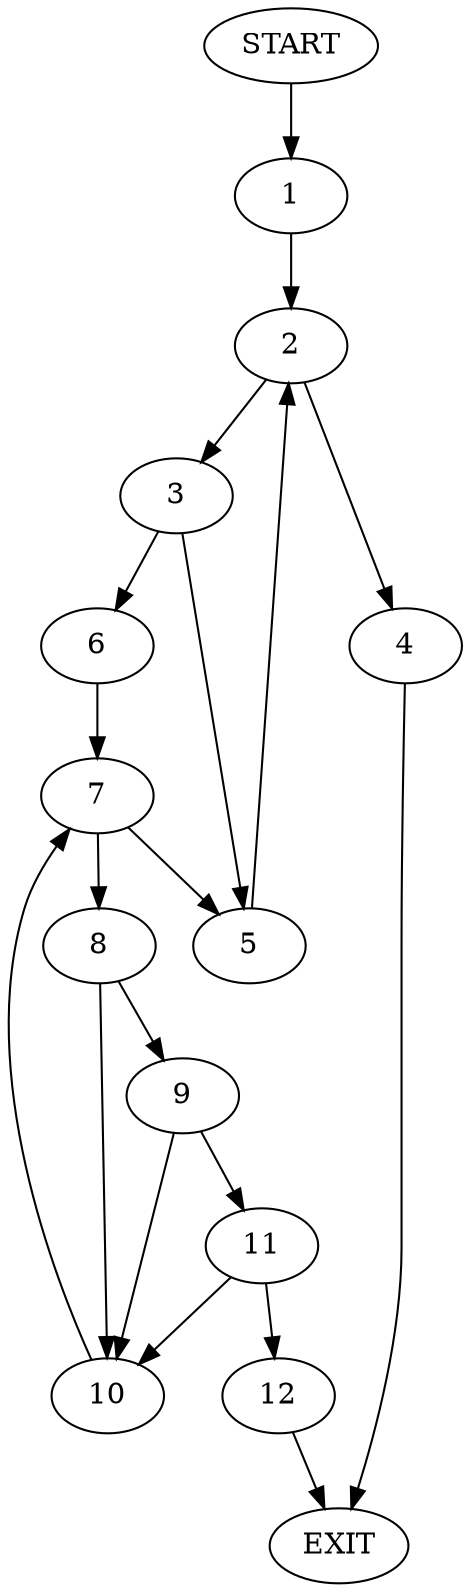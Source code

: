 digraph {
0 [label="START"]
13 [label="EXIT"]
0 -> 1
1 -> 2
2 -> 3
2 -> 4
4 -> 13
3 -> 5
3 -> 6
5 -> 2
6 -> 7
7 -> 5
7 -> 8
8 -> 9
8 -> 10
10 -> 7
9 -> 11
9 -> 10
11 -> 12
11 -> 10
12 -> 13
}
